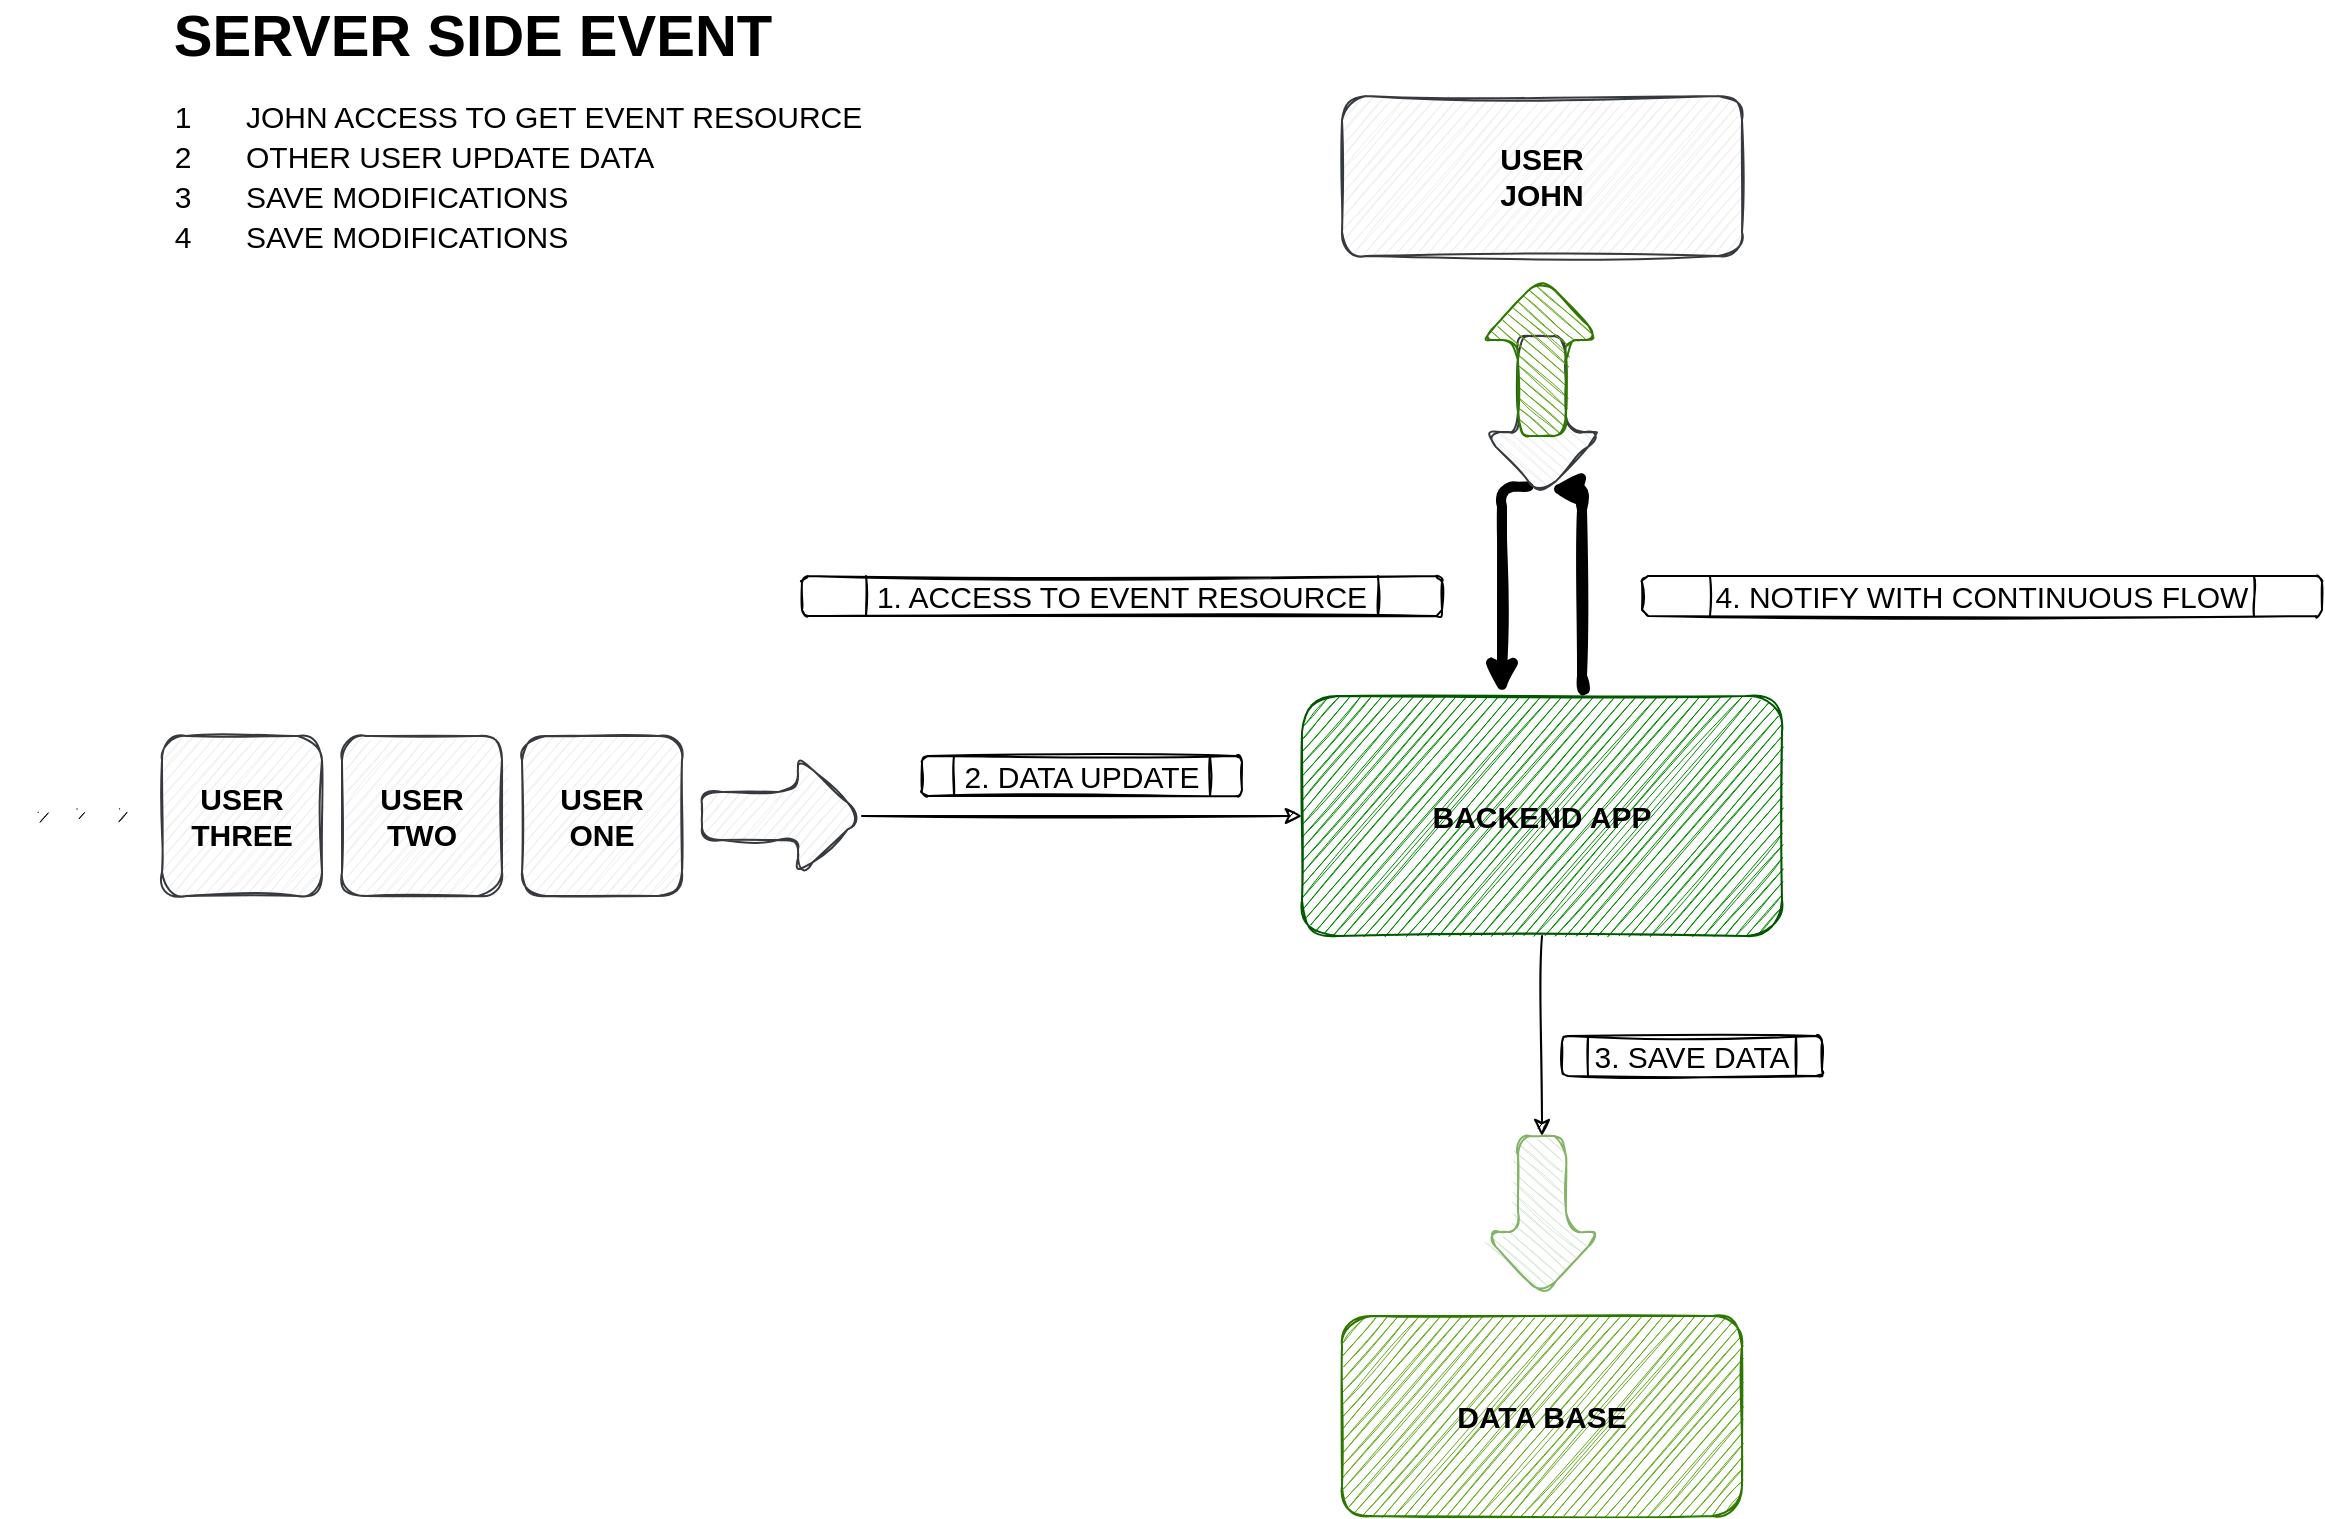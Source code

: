 <mxfile version="16.2.7" type="github">
  <diagram id="mPFSQiah_NU10TlbEY0m" name="Page-1">
    <mxGraphModel dx="2368" dy="1130" grid="1" gridSize="10" guides="1" tooltips="1" connect="1" arrows="1" fold="1" page="0" pageScale="1" pageWidth="827" pageHeight="1169" math="0" shadow="0">
      <root>
        <mxCell id="0" />
        <mxCell id="1" parent="0" />
        <mxCell id="sigG_fs_RIrKZey_LHQE-6" value="" style="edgeStyle=orthogonalEdgeStyle;rounded=1;orthogonalLoop=1;jettySize=auto;html=1;fontSize=29;sketch=1;" parent="1" source="sigG_fs_RIrKZey_LHQE-5" target="sigG_fs_RIrKZey_LHQE-3" edge="1">
          <mxGeometry relative="1" as="geometry" />
        </mxCell>
        <mxCell id="XU_rd4bSlqqLAfE51_sd-7" value="" style="edgeStyle=orthogonalEdgeStyle;rounded=1;orthogonalLoop=1;jettySize=auto;html=1;fontSize=15;sketch=1;" edge="1" parent="1" source="sigG_fs_RIrKZey_LHQE-3" target="XU_rd4bSlqqLAfE51_sd-6">
          <mxGeometry relative="1" as="geometry" />
        </mxCell>
        <mxCell id="XU_rd4bSlqqLAfE51_sd-26" value="" style="edgeStyle=orthogonalEdgeStyle;rounded=1;orthogonalLoop=1;jettySize=auto;html=1;fontSize=15;strokeWidth=5;sketch=1;exitX=0.94;exitY=0.613;exitDx=0;exitDy=0;exitPerimeter=0;" edge="1" parent="1" source="XU_rd4bSlqqLAfE51_sd-25" target="sigG_fs_RIrKZey_LHQE-3">
          <mxGeometry relative="1" as="geometry">
            <Array as="points">
              <mxPoint x="400" y="415" />
            </Array>
          </mxGeometry>
        </mxCell>
        <mxCell id="sigG_fs_RIrKZey_LHQE-3" value="BACKEND APP" style="rounded=1;whiteSpace=wrap;html=1;fillColor=#008a00;strokeColor=#005700;fontStyle=1;fontSize=15;sketch=1;fontColor=#000000;" parent="1" vertex="1">
          <mxGeometry x="300" y="520" width="240" height="120" as="geometry" />
        </mxCell>
        <mxCell id="sigG_fs_RIrKZey_LHQE-4" value="&lt;b&gt;&lt;font style=&quot;font-size: 29px&quot;&gt;SERVER SIDE EVENT&lt;/font&gt;&lt;/b&gt;" style="text;html=1;align=center;verticalAlign=middle;resizable=0;points=[];autosize=1;strokeColor=none;fillColor=none;fontSize=15;sketch=1;rounded=1;" parent="1" vertex="1">
          <mxGeometry x="-270" y="175" width="310" height="30" as="geometry" />
        </mxCell>
        <mxCell id="sigG_fs_RIrKZey_LHQE-5" value="" style="shape=singleArrow;whiteSpace=wrap;html=1;arrowWidth=0.4;arrowSize=0.4;fontSize=15;fillColor=#eeeeee;strokeColor=#36393d;rounded=1;fontStyle=1;sketch=1;" parent="1" vertex="1">
          <mxGeometry y="550" width="80" height="60" as="geometry" />
        </mxCell>
        <mxCell id="sigG_fs_RIrKZey_LHQE-12" value="USER&lt;br&gt;ONE" style="whiteSpace=wrap;html=1;aspect=fixed;rounded=1;fontSize=15;fillColor=#eeeeee;strokeColor=#36393d;fontStyle=1;sketch=1;" parent="1" vertex="1">
          <mxGeometry x="-90" y="540" width="80" height="80" as="geometry" />
        </mxCell>
        <mxCell id="sigG_fs_RIrKZey_LHQE-13" value="2. DATA UPDATE" style="shape=process;whiteSpace=wrap;html=1;backgroundOutline=1;rounded=1;fontSize=15;fillColor=default;gradientColor=none;sketch=1;" parent="1" vertex="1">
          <mxGeometry x="110" y="550" width="160" height="20" as="geometry" />
        </mxCell>
        <mxCell id="XU_rd4bSlqqLAfE51_sd-4" value="USER&lt;br&gt;JOHN" style="whiteSpace=wrap;html=1;rounded=1;fontSize=15;fillColor=#eeeeee;strokeColor=#36393d;fontStyle=1;sketch=1;" vertex="1" parent="1">
          <mxGeometry x="320" y="220" width="200" height="80" as="geometry" />
        </mxCell>
        <mxCell id="XU_rd4bSlqqLAfE51_sd-5" value="4. NOTIFY WITH CONTINUOUS FLOW" style="shape=process;whiteSpace=wrap;html=1;backgroundOutline=1;rounded=1;fontSize=15;fillColor=default;gradientColor=none;sketch=1;" vertex="1" parent="1">
          <mxGeometry x="470" y="460" width="340" height="20" as="geometry" />
        </mxCell>
        <mxCell id="XU_rd4bSlqqLAfE51_sd-6" value="" style="shape=singleArrow;whiteSpace=wrap;html=1;arrowWidth=0.4;arrowSize=0.4;fontSize=15;fillColor=#d5e8d4;strokeColor=#82b366;rounded=1;gradientColor=none;fontStyle=1;rotation=90;sketch=1;" vertex="1" parent="1">
          <mxGeometry x="380" y="750" width="80" height="60" as="geometry" />
        </mxCell>
        <mxCell id="XU_rd4bSlqqLAfE51_sd-8" value="DATA BASE" style="rounded=1;whiteSpace=wrap;html=1;fillColor=#60a917;strokeColor=#2D7600;fontStyle=1;fontSize=15;sketch=1;fontColor=#000000;" vertex="1" parent="1">
          <mxGeometry x="320" y="830" width="200" height="100" as="geometry" />
        </mxCell>
        <mxCell id="XU_rd4bSlqqLAfE51_sd-9" value="3. SAVE DATA" style="shape=process;whiteSpace=wrap;html=1;backgroundOutline=1;rounded=1;fontSize=15;fillColor=default;gradientColor=none;sketch=1;" vertex="1" parent="1">
          <mxGeometry x="430" y="690" width="130" height="20" as="geometry" />
        </mxCell>
        <mxCell id="XU_rd4bSlqqLAfE51_sd-10" value="USER&lt;br&gt;TWO" style="whiteSpace=wrap;html=1;aspect=fixed;rounded=1;fontSize=15;fillColor=#eeeeee;strokeColor=#36393d;fontStyle=1;sketch=1;" vertex="1" parent="1">
          <mxGeometry x="-180" y="540" width="80" height="80" as="geometry" />
        </mxCell>
        <mxCell id="XU_rd4bSlqqLAfE51_sd-11" value="USER&lt;br&gt;THREE" style="whiteSpace=wrap;html=1;aspect=fixed;rounded=1;fontSize=15;fillColor=#eeeeee;strokeColor=#36393d;fontStyle=1;sketch=1;" vertex="1" parent="1">
          <mxGeometry x="-270" y="540" width="80" height="80" as="geometry" />
        </mxCell>
        <mxCell id="XU_rd4bSlqqLAfE51_sd-12" value="" style="shape=waypoint;sketch=1;size=6;pointerEvents=1;points=[];fillColor=none;resizable=0;rotatable=0;perimeter=centerPerimeter;snapToPoint=1;rounded=1;fontSize=15;" vertex="1" parent="1">
          <mxGeometry x="-350" y="560" width="40" height="40" as="geometry" />
        </mxCell>
        <mxCell id="XU_rd4bSlqqLAfE51_sd-14" value="" style="shape=waypoint;sketch=1;size=6;pointerEvents=1;points=[];fillColor=none;resizable=0;rotatable=0;perimeter=centerPerimeter;snapToPoint=1;rounded=1;fontSize=15;" vertex="1" parent="1">
          <mxGeometry x="-330" y="560" width="40" height="40" as="geometry" />
        </mxCell>
        <mxCell id="XU_rd4bSlqqLAfE51_sd-15" value="" style="shape=waypoint;sketch=1;size=6;pointerEvents=1;points=[];fillColor=none;resizable=0;rotatable=0;perimeter=centerPerimeter;snapToPoint=1;rounded=1;fontSize=15;" vertex="1" parent="1">
          <mxGeometry x="-310" y="560" width="40" height="40" as="geometry" />
        </mxCell>
        <mxCell id="XU_rd4bSlqqLAfE51_sd-17" value="JOHN ACCESS TO GET EVENT RESOURCE" style="text;html=1;align=left;verticalAlign=middle;resizable=0;points=[];autosize=1;strokeColor=none;fillColor=none;fontSize=15;sketch=1;rounded=1;" vertex="1" parent="1">
          <mxGeometry x="-230" y="220" width="320" height="20" as="geometry" />
        </mxCell>
        <mxCell id="XU_rd4bSlqqLAfE51_sd-19" value="OTHER USER UPDATE DATA" style="text;html=1;align=left;verticalAlign=middle;resizable=0;points=[];autosize=1;strokeColor=none;fillColor=none;fontSize=15;sketch=1;rounded=1;" vertex="1" parent="1">
          <mxGeometry x="-230" y="240" width="220" height="20" as="geometry" />
        </mxCell>
        <mxCell id="XU_rd4bSlqqLAfE51_sd-22" value="1" style="text;html=1;align=center;verticalAlign=middle;resizable=0;points=[];autosize=1;strokeColor=none;fillColor=none;fontSize=15;sketch=1;rounded=1;" vertex="1" parent="1">
          <mxGeometry x="-270" y="220" width="20" height="20" as="geometry" />
        </mxCell>
        <mxCell id="XU_rd4bSlqqLAfE51_sd-23" value="2" style="text;html=1;align=center;verticalAlign=middle;resizable=0;points=[];autosize=1;strokeColor=none;fillColor=none;fontSize=15;sketch=1;rounded=1;" vertex="1" parent="1">
          <mxGeometry x="-270" y="240" width="20" height="20" as="geometry" />
        </mxCell>
        <mxCell id="XU_rd4bSlqqLAfE51_sd-25" value="" style="shape=singleArrow;whiteSpace=wrap;html=1;arrowWidth=0.4;arrowSize=0.4;fontSize=15;fillColor=#eeeeee;strokeColor=#36393d;rounded=1;fontStyle=1;rotation=90;sketch=1;" vertex="1" parent="1">
          <mxGeometry x="380" y="350" width="80" height="60" as="geometry" />
        </mxCell>
        <mxCell id="XU_rd4bSlqqLAfE51_sd-27" value="1. ACCESS TO EVENT RESOURCE" style="shape=process;whiteSpace=wrap;html=1;backgroundOutline=1;rounded=1;fontSize=15;fillColor=default;gradientColor=none;sketch=1;" vertex="1" parent="1">
          <mxGeometry x="50" y="460" width="320" height="20" as="geometry" />
        </mxCell>
        <mxCell id="XU_rd4bSlqqLAfE51_sd-28" value="SAVE MODIFICATIONS" style="text;html=1;align=left;verticalAlign=middle;resizable=0;points=[];autosize=1;strokeColor=none;fillColor=none;fontSize=15;sketch=1;rounded=1;" vertex="1" parent="1">
          <mxGeometry x="-230" y="260" width="180" height="20" as="geometry" />
        </mxCell>
        <mxCell id="XU_rd4bSlqqLAfE51_sd-29" value="3" style="text;html=1;align=center;verticalAlign=middle;resizable=0;points=[];autosize=1;strokeColor=none;fillColor=none;fontSize=15;sketch=1;rounded=1;" vertex="1" parent="1">
          <mxGeometry x="-270" y="260" width="20" height="20" as="geometry" />
        </mxCell>
        <mxCell id="XU_rd4bSlqqLAfE51_sd-30" value="SAVE MODIFICATIONS" style="text;html=1;align=left;verticalAlign=middle;resizable=0;points=[];autosize=1;strokeColor=none;fillColor=none;fontSize=15;sketch=1;rounded=1;" vertex="1" parent="1">
          <mxGeometry x="-230" y="280" width="180" height="20" as="geometry" />
        </mxCell>
        <mxCell id="XU_rd4bSlqqLAfE51_sd-31" value="4" style="text;html=1;align=center;verticalAlign=middle;resizable=0;points=[];autosize=1;strokeColor=none;fillColor=none;fontSize=15;sketch=1;rounded=1;" vertex="1" parent="1">
          <mxGeometry x="-270" y="280" width="20" height="20" as="geometry" />
        </mxCell>
        <mxCell id="XU_rd4bSlqqLAfE51_sd-33" value="" style="edgeStyle=orthogonalEdgeStyle;rounded=1;orthogonalLoop=1;jettySize=auto;html=1;fontSize=15;strokeWidth=5;sketch=1;entryX=0.957;entryY=0.451;entryDx=0;entryDy=0;entryPerimeter=0;" edge="1" parent="1" target="XU_rd4bSlqqLAfE51_sd-25">
          <mxGeometry relative="1" as="geometry">
            <mxPoint x="440" y="510" as="sourcePoint" />
            <mxPoint x="440" y="420" as="targetPoint" />
            <Array as="points">
              <mxPoint x="440" y="520" />
              <mxPoint x="440" y="417" />
            </Array>
          </mxGeometry>
        </mxCell>
        <mxCell id="XU_rd4bSlqqLAfE51_sd-34" value="" style="shape=singleArrow;whiteSpace=wrap;html=1;arrowWidth=0.4;arrowSize=0.4;fontSize=15;fillColor=#60a917;strokeColor=#2D7600;rounded=1;fontStyle=1;rotation=-90;sketch=1;fontColor=#ffffff;" vertex="1" parent="1">
          <mxGeometry x="380" y="320" width="80" height="60" as="geometry" />
        </mxCell>
      </root>
    </mxGraphModel>
  </diagram>
</mxfile>
